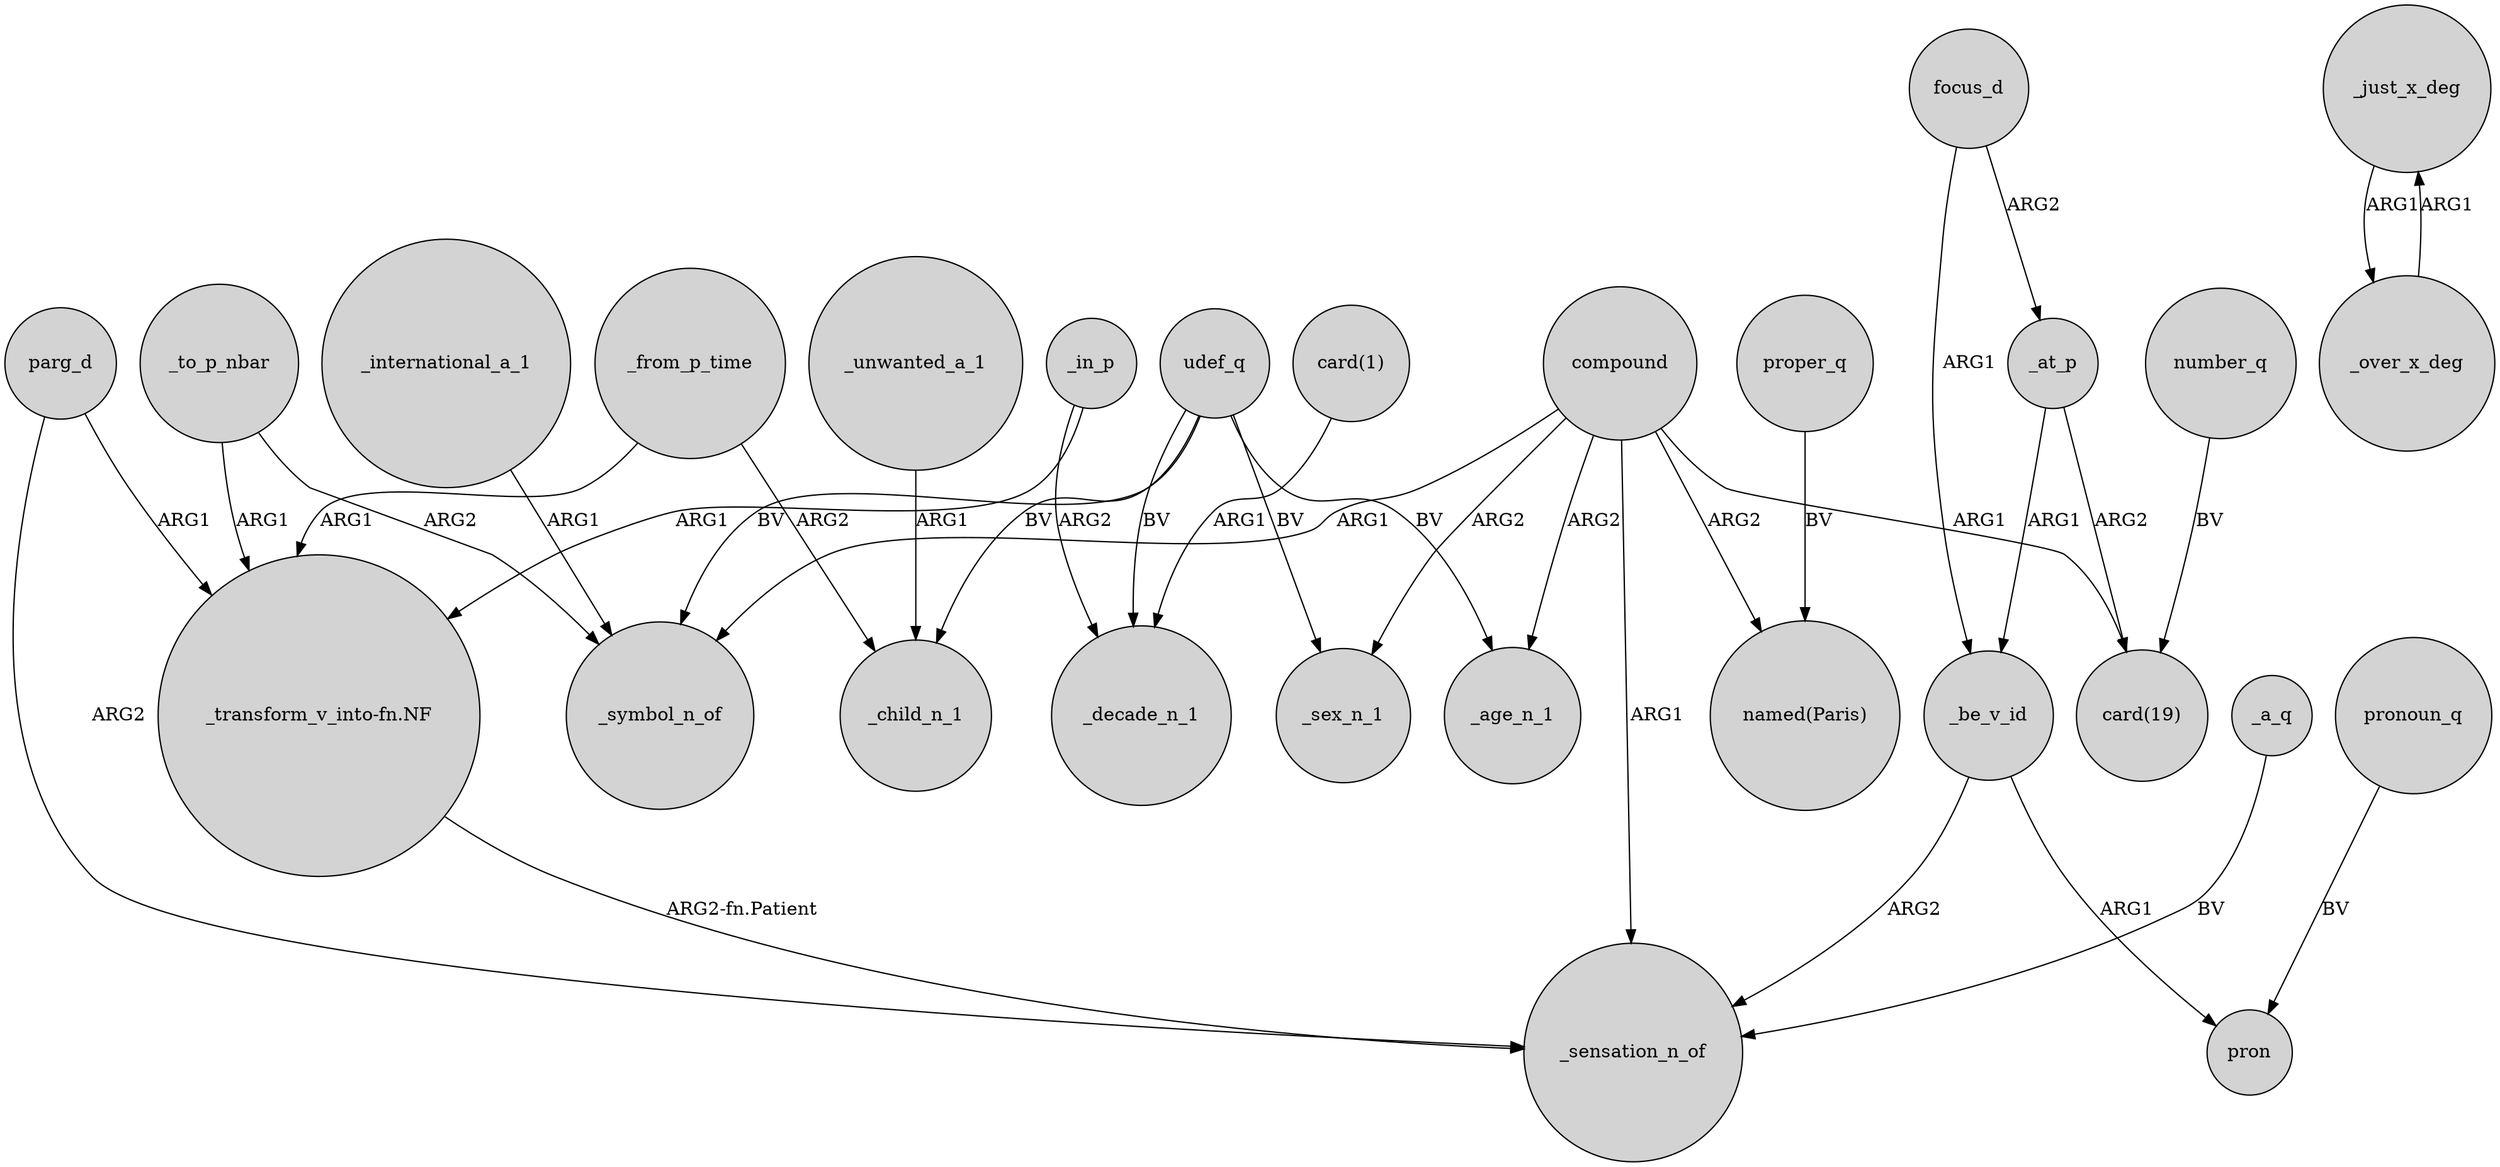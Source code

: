 digraph {
	node [shape=circle style=filled]
	compound -> _sensation_n_of [label=ARG1]
	_to_p_nbar -> _symbol_n_of [label=ARG2]
	udef_q -> _child_n_1 [label=BV]
	compound -> _symbol_n_of [label=ARG1]
	parg_d -> "_transform_v_into-fn.NF" [label=ARG1]
	_just_x_deg -> _over_x_deg [label=ARG1]
	_unwanted_a_1 -> _child_n_1 [label=ARG1]
	_to_p_nbar -> "_transform_v_into-fn.NF" [label=ARG1]
	compound -> _age_n_1 [label=ARG2]
	parg_d -> _sensation_n_of [label=ARG2]
	focus_d -> _at_p [label=ARG2]
	compound -> "named(Paris)" [label=ARG2]
	"_transform_v_into-fn.NF" -> _sensation_n_of [label="ARG2-fn.Patient"]
	_be_v_id -> pron [label=ARG1]
	compound -> _sex_n_1 [label=ARG2]
	_in_p -> "_transform_v_into-fn.NF" [label=ARG1]
	_from_p_time -> "_transform_v_into-fn.NF" [label=ARG1]
	_at_p -> "card(19)" [label=ARG2]
	pronoun_q -> pron [label=BV]
	focus_d -> _be_v_id [label=ARG1]
	_in_p -> _decade_n_1 [label=ARG2]
	compound -> "card(19)" [label=ARG1]
	udef_q -> _sex_n_1 [label=BV]
	_international_a_1 -> _symbol_n_of [label=ARG1]
	proper_q -> "named(Paris)" [label=BV]
	udef_q -> _age_n_1 [label=BV]
	number_q -> "card(19)" [label=BV]
	_at_p -> _be_v_id [label=ARG1]
	_a_q -> _sensation_n_of [label=BV]
	udef_q -> _symbol_n_of [label=BV]
	_be_v_id -> _sensation_n_of [label=ARG2]
	"card(1)" -> _decade_n_1 [label=ARG1]
	udef_q -> _decade_n_1 [label=BV]
	_over_x_deg -> _just_x_deg [label=ARG1]
	_from_p_time -> _child_n_1 [label=ARG2]
}

